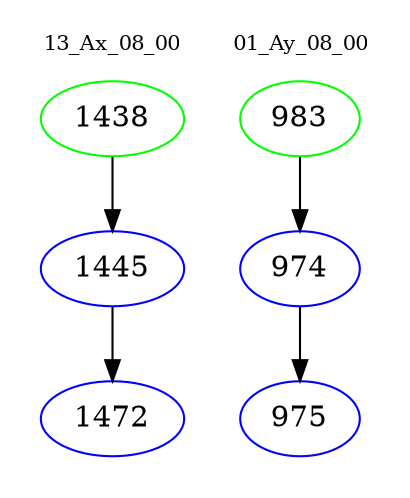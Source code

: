 digraph{
subgraph cluster_0 {
color = white
label = "13_Ax_08_00";
fontsize=10;
T0_1438 [label="1438", color="green"]
T0_1438 -> T0_1445 [color="black"]
T0_1445 [label="1445", color="blue"]
T0_1445 -> T0_1472 [color="black"]
T0_1472 [label="1472", color="blue"]
}
subgraph cluster_1 {
color = white
label = "01_Ay_08_00";
fontsize=10;
T1_983 [label="983", color="green"]
T1_983 -> T1_974 [color="black"]
T1_974 [label="974", color="blue"]
T1_974 -> T1_975 [color="black"]
T1_975 [label="975", color="blue"]
}
}
